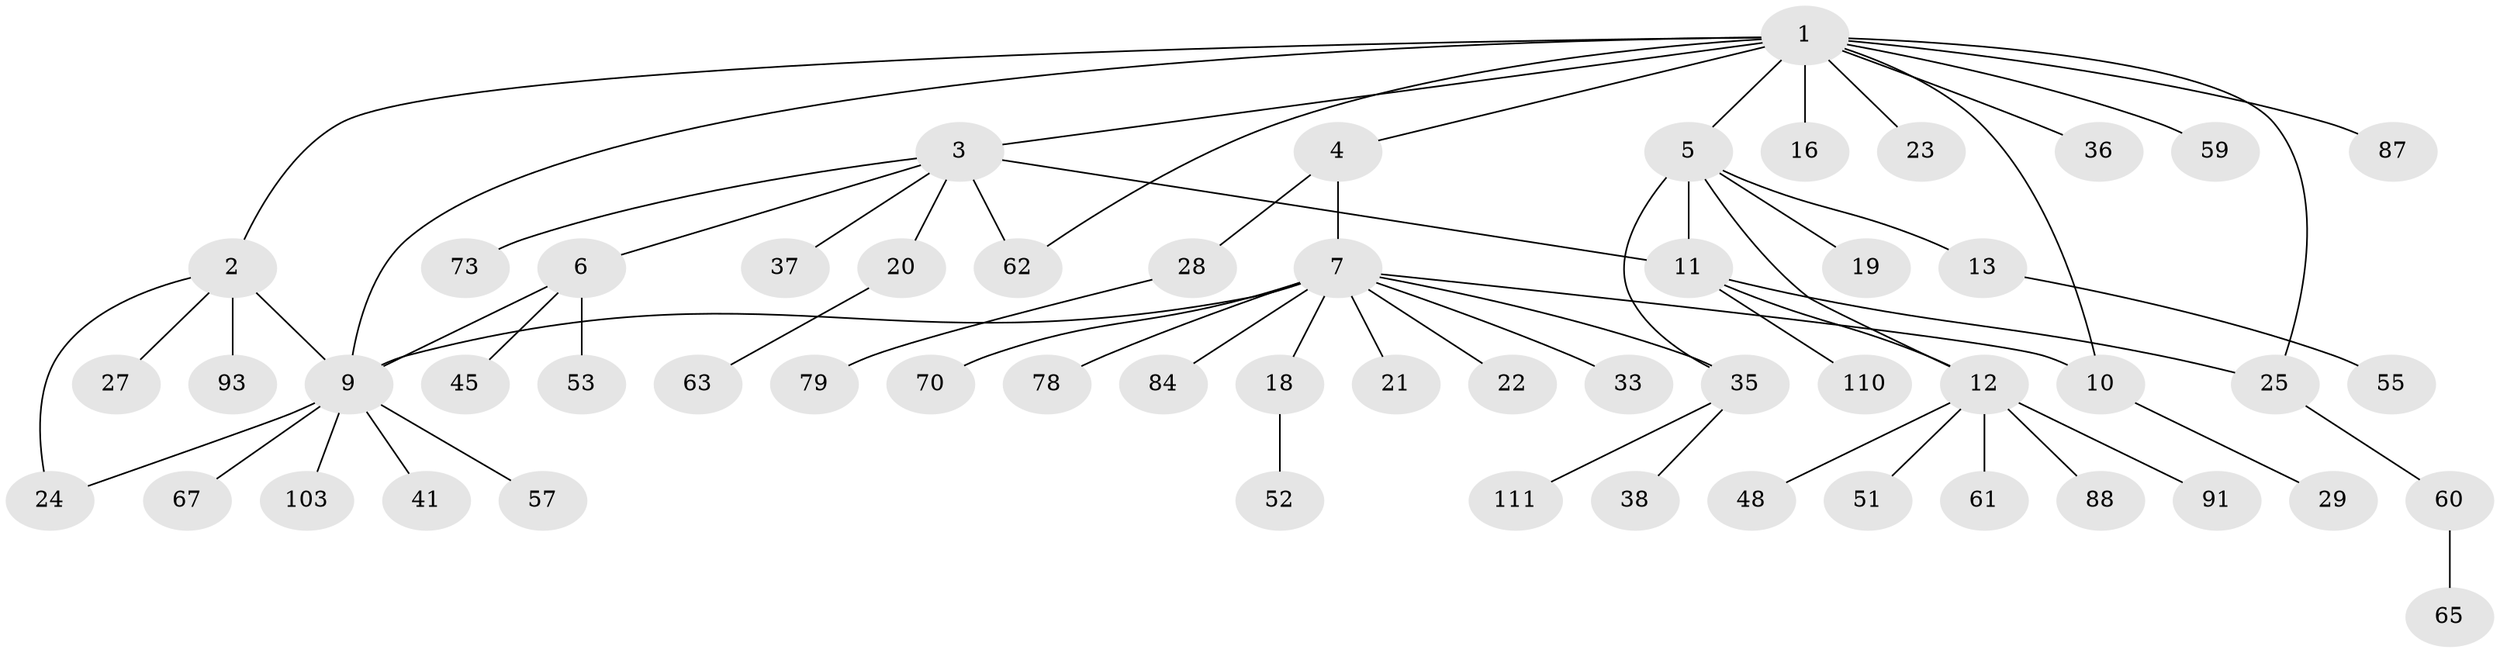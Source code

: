 // original degree distribution, {13: 0.008928571428571428, 5: 0.044642857142857144, 12: 0.017857142857142856, 8: 0.008928571428571428, 1: 0.5714285714285714, 10: 0.008928571428571428, 3: 0.07142857142857142, 6: 0.008928571428571428, 2: 0.19642857142857142, 4: 0.0625}
// Generated by graph-tools (version 1.1) at 2025/14/03/09/25 04:14:24]
// undirected, 56 vertices, 65 edges
graph export_dot {
graph [start="1"]
  node [color=gray90,style=filled];
  1;
  2;
  3 [super="+32+15+68+42+58+14"];
  4 [super="+82+106"];
  5 [super="+75+100"];
  6 [super="+8"];
  7 [super="+50+26+34+56"];
  9 [super="+39"];
  10;
  11;
  12 [super="+17"];
  13;
  16;
  18 [super="+46+40"];
  19;
  20;
  21 [super="+74+30+64"];
  22;
  23 [super="+81"];
  24 [super="+72"];
  25 [super="+44"];
  27 [super="+49"];
  28;
  29 [super="+76+71"];
  33;
  35;
  36;
  37;
  38 [super="+47"];
  41 [super="+80"];
  45;
  48;
  51;
  52;
  53 [super="+85"];
  55;
  57;
  59;
  60;
  61 [super="+104"];
  62 [super="+83"];
  63;
  65;
  67 [super="+101"];
  70;
  73;
  78;
  79;
  84;
  87;
  88;
  91;
  93;
  103 [super="+109+108"];
  110;
  111;
  1 -- 2;
  1 -- 3;
  1 -- 4;
  1 -- 5;
  1 -- 9;
  1 -- 10;
  1 -- 16;
  1 -- 23;
  1 -- 25;
  1 -- 36;
  1 -- 59;
  1 -- 62;
  1 -- 87;
  2 -- 9;
  2 -- 24;
  2 -- 27;
  2 -- 93;
  3 -- 6;
  3 -- 11;
  3 -- 37;
  3 -- 62 [weight=2];
  3 -- 73;
  3 -- 20;
  4 -- 7;
  4 -- 28;
  5 -- 11;
  5 -- 13;
  5 -- 19;
  5 -- 35;
  5 -- 12;
  6 -- 9;
  6 -- 45;
  6 -- 53;
  7 -- 10;
  7 -- 18;
  7 -- 21;
  7 -- 22;
  7 -- 33;
  7 -- 78;
  7 -- 84;
  7 -- 9;
  7 -- 70;
  7 -- 35;
  9 -- 24;
  9 -- 41;
  9 -- 57;
  9 -- 67;
  9 -- 103;
  10 -- 29;
  11 -- 12;
  11 -- 25;
  11 -- 110;
  12 -- 48;
  12 -- 61;
  12 -- 88;
  12 -- 91;
  12 -- 51;
  13 -- 55;
  18 -- 52;
  20 -- 63;
  25 -- 60;
  28 -- 79;
  35 -- 38;
  35 -- 111;
  60 -- 65;
}
